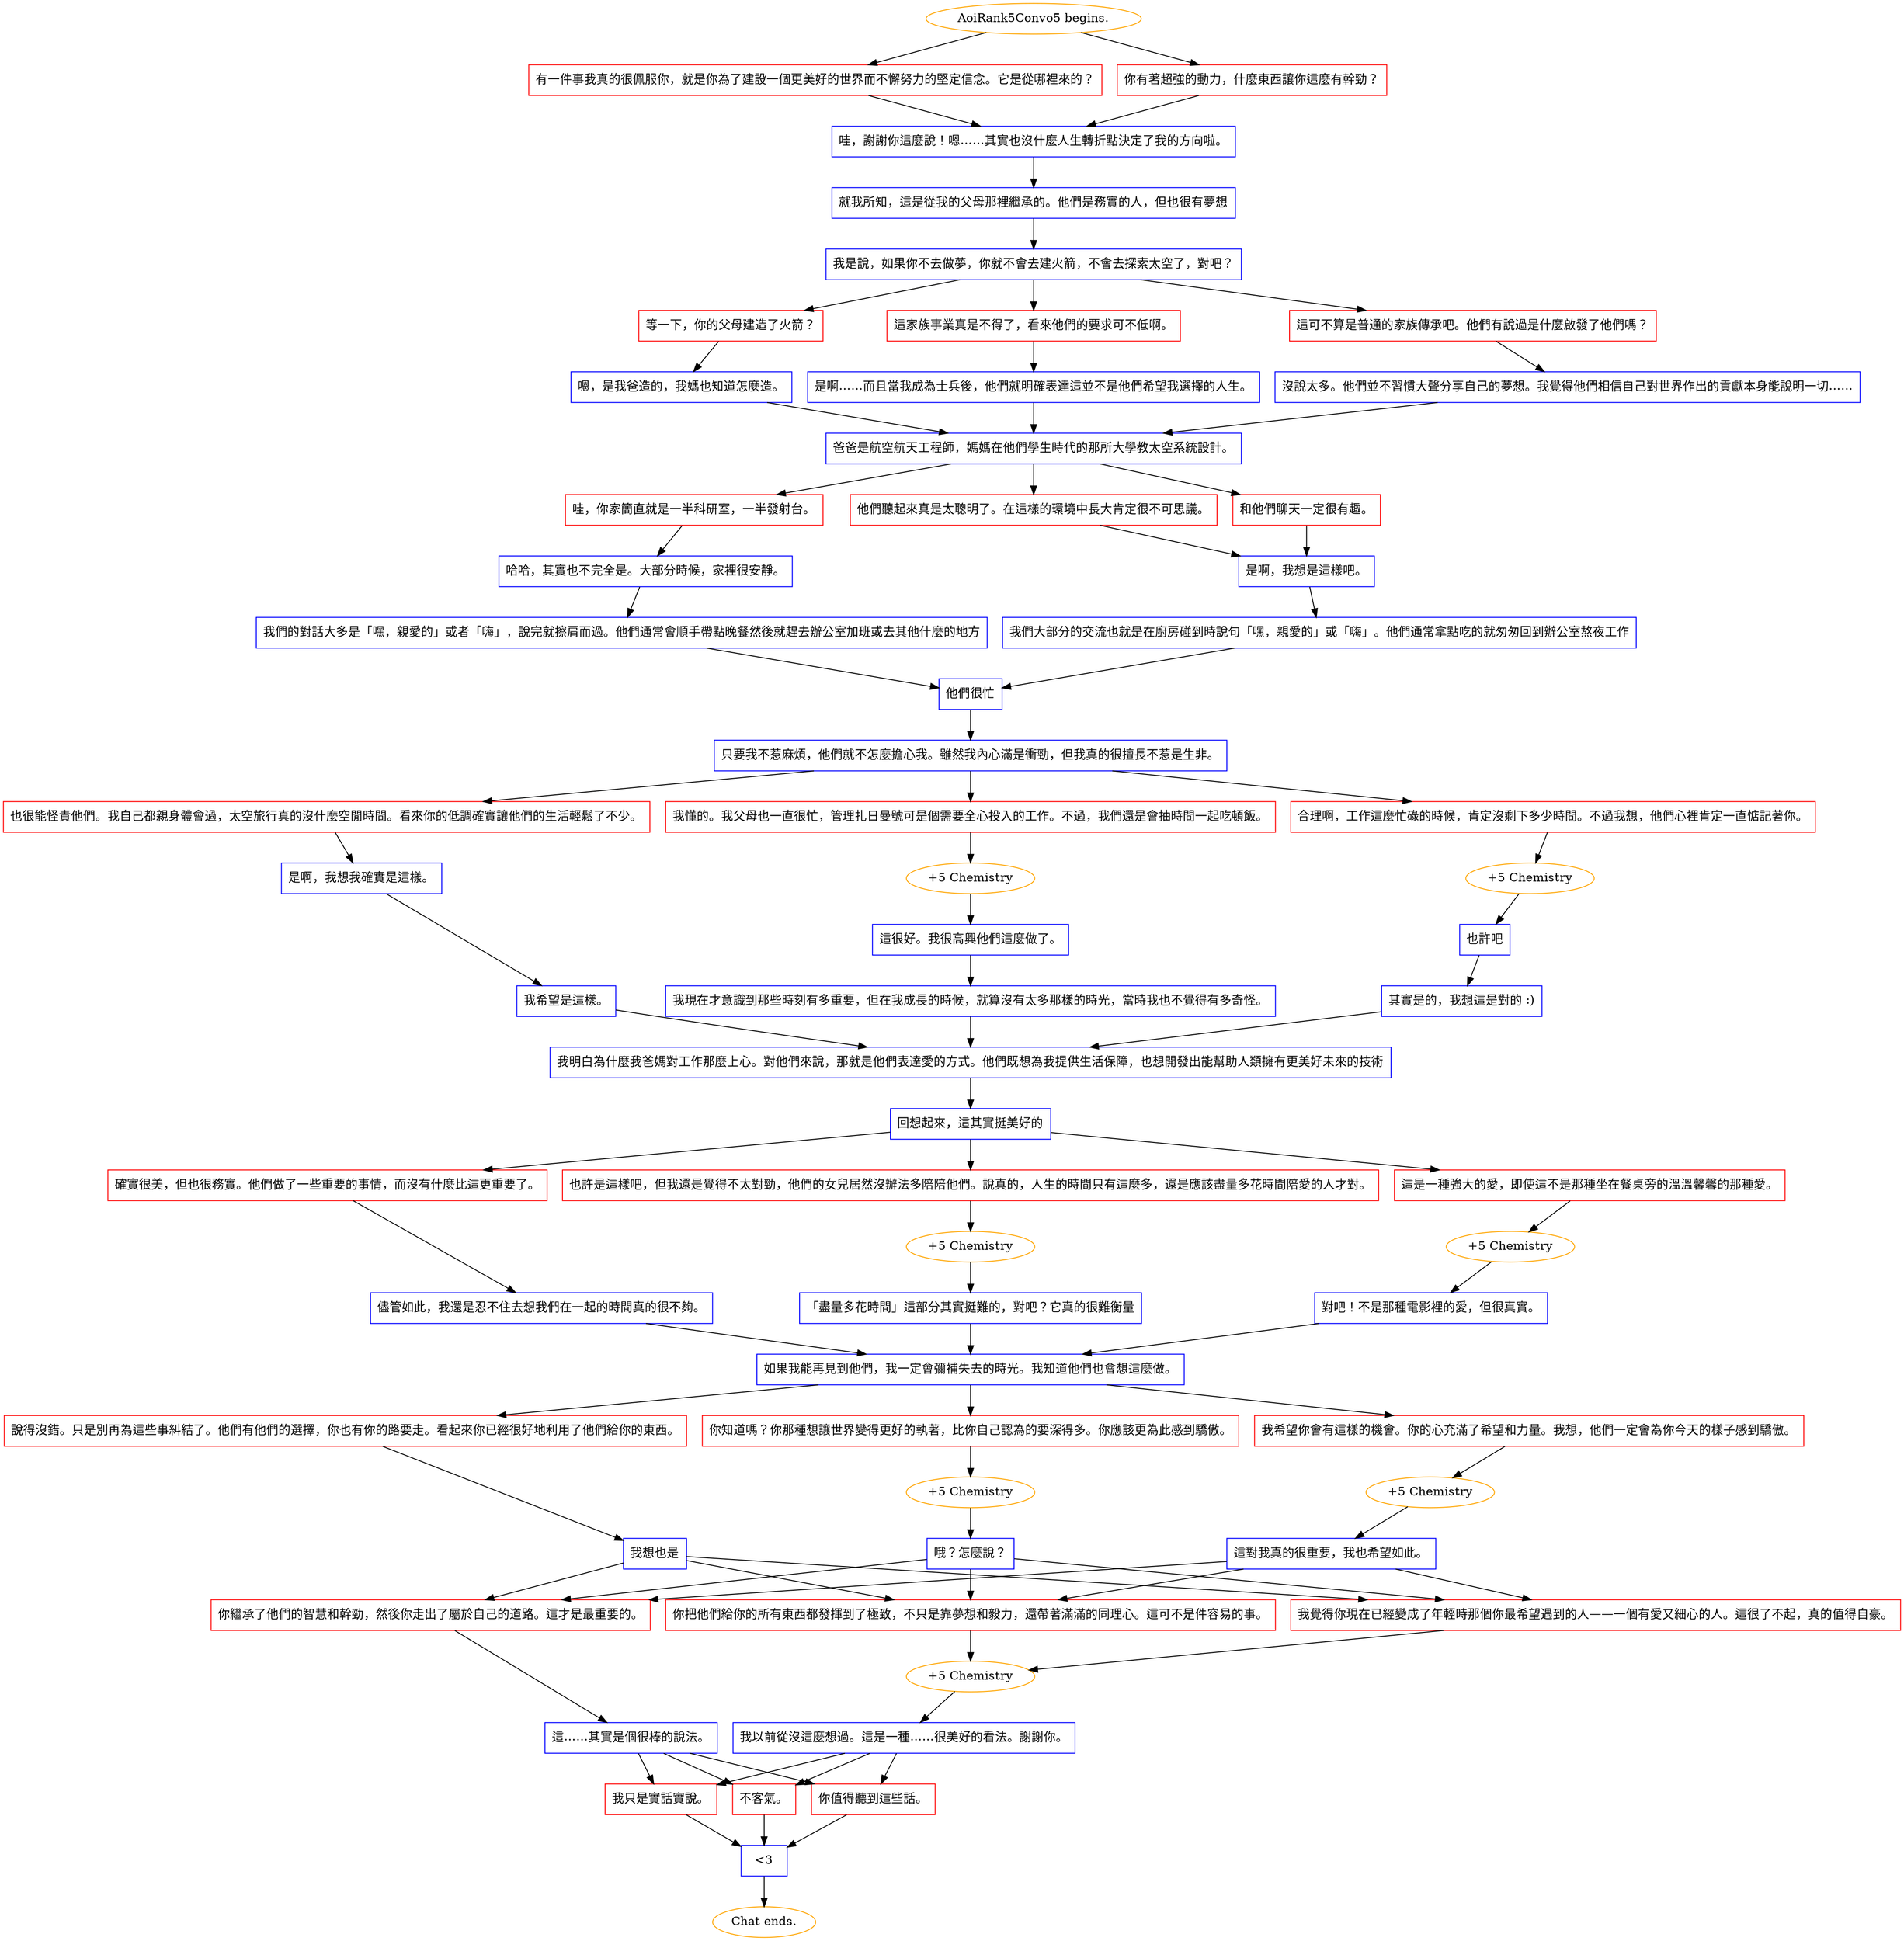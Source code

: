 digraph {
	"AoiRank5Convo5 begins." [color=orange];
		"AoiRank5Convo5 begins." -> j547300958;
		"AoiRank5Convo5 begins." -> j744241979;
	j547300958 [label="有一件事我真的很佩服你，就是你為了建設一個更美好的世界而不懈努力的堅定信念。它是從哪裡來的？",shape=box,color=red];
		j547300958 -> j2111965965;
	j744241979 [label="你有著超強的動力，什麼東西讓你這麼有幹勁？",shape=box,color=red];
		j744241979 -> j2111965965;
	j2111965965 [label="哇，謝謝你這麼說！嗯……其實也沒什麼人生轉折點決定了我的方向啦。",shape=box,color=blue];
		j2111965965 -> j944739215;
	j944739215 [label="就我所知，這是從我的父母那裡繼承的。他們是務實的人，但也很有夢想",shape=box,color=blue];
		j944739215 -> j1551762942;
	j1551762942 [label="我是說，如果你不去做夢，你就不會去建火箭，不會去探索太空了，對吧？",shape=box,color=blue];
		j1551762942 -> j252969149;
		j1551762942 -> j3111838458;
		j1551762942 -> j1096394335;
	j252969149 [label="等一下，你的父母建造了火箭？",shape=box,color=red];
		j252969149 -> j495400942;
	j3111838458 [label="這家族事業真是不得了，看來他們的要求可不低啊。",shape=box,color=red];
		j3111838458 -> j2834256740;
	j1096394335 [label="這可不算是普通的家族傳承吧。他們有說過是什麼啟發了他們嗎？",shape=box,color=red];
		j1096394335 -> j1779414871;
	j495400942 [label="嗯，是我爸造的，我媽也知道怎麼造。",shape=box,color=blue];
		j495400942 -> j102360351;
	j2834256740 [label="是啊……而且當我成為士兵後，他們就明確表達這並不是他們希望我選擇的人生。",shape=box,color=blue];
		j2834256740 -> j102360351;
	j1779414871 [label="沒說太多。他們並不習慣大聲分享自己的夢想。我覺得他們相信自己對世界作出的貢獻本身能說明一切……",shape=box,color=blue];
		j1779414871 -> j102360351;
	j102360351 [label="爸爸是航空航天工程師，媽媽在他們學生時代的那所大學教太空系統設計。",shape=box,color=blue];
		j102360351 -> j311241997;
		j102360351 -> j4221470900;
		j102360351 -> j3828106;
	j311241997 [label="哇，你家簡直就是一半科研室，一半發射台。",shape=box,color=red];
		j311241997 -> j1256375192;
	j4221470900 [label="和他們聊天一定很有趣。",shape=box,color=red];
		j4221470900 -> j1828323361;
	j3828106 [label="他們聽起來真是太聰明了。在這樣的環境中長大肯定很不可思議。",shape=box,color=red];
		j3828106 -> j1828323361;
	j1256375192 [label="哈哈，其實也不完全是。大部分時候，家裡很安靜。",shape=box,color=blue];
		j1256375192 -> j273566131;
	j1828323361 [label="是啊，我想是這樣吧。",shape=box,color=blue];
		j1828323361 -> j936937761;
	j273566131 [label="我們的對話大多是「嘿，親愛的」或者「嗨」，說完就擦肩而過。他們通常會順手帶點晚餐然後就趕去辦公室加班或去其他什麼的地方",shape=box,color=blue];
		j273566131 -> j698334676;
	j936937761 [label="我們大部分的交流也就是在廚房碰到時說句「嘿，親愛的」或「嗨」。他們通常拿點吃的就匆匆回到辦公室熬夜工作",shape=box,color=blue];
		j936937761 -> j698334676;
	j698334676 [label="他們很忙",shape=box,color=blue];
		j698334676 -> j2696951973;
	j2696951973 [label="只要我不惹麻煩，他們就不怎麼擔心我。雖然我內心滿是衝勁，但我真的很擅長不惹是生非。",shape=box,color=blue];
		j2696951973 -> j3081624904;
		j2696951973 -> j3412105784;
		j2696951973 -> j2244953387;
	j3081624904 [label="我懂的。我父母也一直很忙，管理扎日曼號可是個需要全心投入的工作。不過，我們還是會抽時間一起吃頓飯。",shape=box,color=red];
		j3081624904 -> j1317192401;
	j3412105784 [label="合理啊，工作這麼忙碌的時候，肯定沒剩下多少時間。不過我想，他們心裡肯定一直惦記著你。",shape=box,color=red];
		j3412105784 -> j1881383036;
	j2244953387 [label="也很能怪責他們。我自己都親身體會過，太空旅行真的沒什麼空閒時間。看來你的低調確實讓他們的生活輕鬆了不少。",shape=box,color=red];
		j2244953387 -> j314185174;
	j1317192401 [label="+5 Chemistry",color=orange];
		j1317192401 -> j2938925470;
	j1881383036 [label="+5 Chemistry",color=orange];
		j1881383036 -> j946249288;
	j314185174 [label="是啊，我想我確實是這樣。",shape=box,color=blue];
		j314185174 -> j3283579001;
	j2938925470 [label="這很好。我很高興他們這麼做了。",shape=box,color=blue];
		j2938925470 -> j3476583212;
	j946249288 [label="也許吧",shape=box,color=blue];
		j946249288 -> j949048694;
	j3283579001 [label="我希望是這樣。",shape=box,color=blue];
		j3283579001 -> j403871927;
	j3476583212 [label="我現在才意識到那些時刻有多重要，但在我成長的時候，就算沒有太多那樣的時光，當時我也不覺得有多奇怪。",shape=box,color=blue];
		j3476583212 -> j403871927;
	j949048694 [label="其實是的，我想這是對的 :)",shape=box,color=blue];
		j949048694 -> j403871927;
	j403871927 [label="我明白為什麼我爸媽對工作那麼上心。對他們來說，那就是他們表達愛的方式。他們既想為我提供生活保障，也想開發出能幫助人類擁有更美好未來的技術",shape=box,color=blue];
		j403871927 -> j3999536840;
	j3999536840 [label="回想起來，這其實挺美好的",shape=box,color=blue];
		j3999536840 -> j2382072562;
		j3999536840 -> j2030375055;
		j3999536840 -> j4273811736;
	j2382072562 [label="也許是這樣吧，但我還是覺得不太對勁，他們的女兒居然沒辦法多陪陪他們。說真的，人生的時間只有這麼多，還是應該盡量多花時間陪愛的人才對。",shape=box,color=red];
		j2382072562 -> j204583849;
	j2030375055 [label="確實很美，但也很務實。他們做了一些重要的事情，而沒有什麼比這更重要了。",shape=box,color=red];
		j2030375055 -> j1770783088;
	j4273811736 [label="這是一種強大的愛，即使這不是那種坐在餐桌旁的溫溫馨馨的那種愛。",shape=box,color=red];
		j4273811736 -> j3869958715;
	j204583849 [label="+5 Chemistry",color=orange];
		j204583849 -> j2614814885;
	j1770783088 [label="儘管如此，我還是忍不住去想我們在一起的時間真的很不夠。",shape=box,color=blue];
		j1770783088 -> j493214499;
	j3869958715 [label="+5 Chemistry",color=orange];
		j3869958715 -> j1848803310;
	j2614814885 [label="「盡量多花時間」這部分其實挺難的，對吧？它真的很難衡量",shape=box,color=blue];
		j2614814885 -> j493214499;
	j493214499 [label="如果我能再見到他們，我一定會彌補失去的時光。我知道他們也會想這麼做。",shape=box,color=blue];
		j493214499 -> j645623727;
		j493214499 -> j178172266;
		j493214499 -> j3182985990;
	j1848803310 [label="對吧！不是那種電影裡的愛，但很真實。",shape=box,color=blue];
		j1848803310 -> j493214499;
	j645623727 [label="說得沒錯。只是別再為這些事糾結了。他們有他們的選擇，你也有你的路要走。看起來你已經很好地利用了他們給你的東西。",shape=box,color=red];
		j645623727 -> j3852325967;
	j178172266 [label="你知道嗎？你那種想讓世界變得更好的執著，比你自己認為的要深得多。你應該更為此感到驕傲。",shape=box,color=red];
		j178172266 -> j3699720032;
	j3182985990 [label="我希望你會有這樣的機會。你的心充滿了希望和力量。我想，他們一定會為你今天的樣子感到驕傲。",shape=box,color=red];
		j3182985990 -> j2886598140;
	j3852325967 [label="我想也是",shape=box,color=blue];
		j3852325967 -> j343267275;
		j3852325967 -> j3396851930;
		j3852325967 -> j2395297427;
	j3699720032 [label="+5 Chemistry",color=orange];
		j3699720032 -> j561556713;
	j2886598140 [label="+5 Chemistry",color=orange];
		j2886598140 -> j2155765479;
	j343267275 [label="你繼承了他們的智慧和幹勁，然後你走出了屬於自己的道路。這才是最重要的。",shape=box,color=red];
		j343267275 -> j809377080;
	j3396851930 [label="我覺得你現在已經變成了年輕時那個你最希望遇到的人——一個有愛又細心的人。這很了不起，真的值得自豪。",shape=box,color=red];
		j3396851930 -> j2461299204;
	j2395297427 [label="你把他們給你的所有東西都發揮到了極致，不只是靠夢想和毅力，還帶著滿滿的同理心。這可不是件容易的事。",shape=box,color=red];
		j2395297427 -> j2461299204;
	j561556713 [label="哦？怎麼說？",shape=box,color=blue];
		j561556713 -> j343267275;
		j561556713 -> j3396851930;
		j561556713 -> j2395297427;
	j2155765479 [label="這對我真的很重要，我也希望如此。",shape=box,color=blue];
		j2155765479 -> j343267275;
		j2155765479 -> j3396851930;
		j2155765479 -> j2395297427;
	j809377080 [label="這……其實是個很棒的說法。",shape=box,color=blue];
		j809377080 -> j3830173782;
		j809377080 -> j2558960021;
		j809377080 -> j4220141822;
	j2461299204 [label="+5 Chemistry",color=orange];
		j2461299204 -> j2036727051;
	j3830173782 [label="我只是實話實說。",shape=box,color=red];
		j3830173782 -> j1841680728;
	j2558960021 [label="不客氣。",shape=box,color=red];
		j2558960021 -> j1841680728;
	j4220141822 [label="你值得聽到這些話。",shape=box,color=red];
		j4220141822 -> j1841680728;
	j2036727051 [label="我以前從沒這麼想過。這是一種……很美好的看法。謝謝你。",shape=box,color=blue];
		j2036727051 -> j3830173782;
		j2036727051 -> j2558960021;
		j2036727051 -> j4220141822;
	j1841680728 [label="<3",shape=box,color=blue];
		j1841680728 -> "Chat ends.";
	"Chat ends." [color=orange];
}